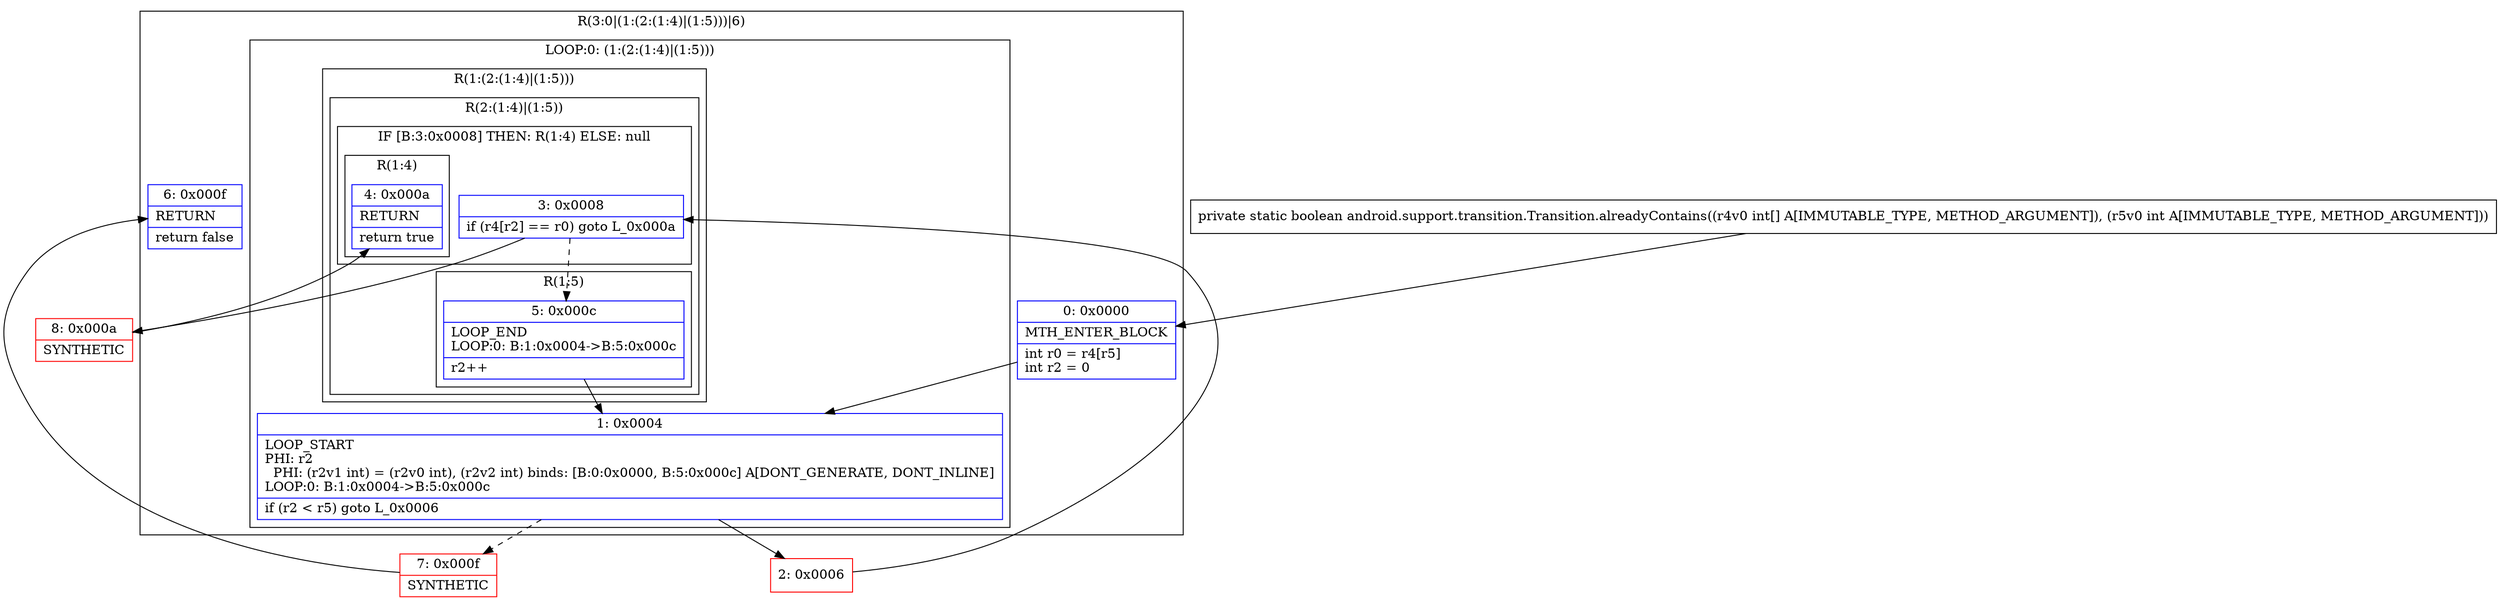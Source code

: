 digraph "CFG forandroid.support.transition.Transition.alreadyContains([II)Z" {
subgraph cluster_Region_663689020 {
label = "R(3:0|(1:(2:(1:4)|(1:5)))|6)";
node [shape=record,color=blue];
Node_0 [shape=record,label="{0\:\ 0x0000|MTH_ENTER_BLOCK\l|int r0 = r4[r5]\lint r2 = 0\l}"];
subgraph cluster_LoopRegion_427561733 {
label = "LOOP:0: (1:(2:(1:4)|(1:5)))";
node [shape=record,color=blue];
Node_1 [shape=record,label="{1\:\ 0x0004|LOOP_START\lPHI: r2 \l  PHI: (r2v1 int) = (r2v0 int), (r2v2 int) binds: [B:0:0x0000, B:5:0x000c] A[DONT_GENERATE, DONT_INLINE]\lLOOP:0: B:1:0x0004\-\>B:5:0x000c\l|if (r2 \< r5) goto L_0x0006\l}"];
subgraph cluster_Region_207868201 {
label = "R(1:(2:(1:4)|(1:5)))";
node [shape=record,color=blue];
subgraph cluster_Region_458076020 {
label = "R(2:(1:4)|(1:5))";
node [shape=record,color=blue];
subgraph cluster_IfRegion_1300388577 {
label = "IF [B:3:0x0008] THEN: R(1:4) ELSE: null";
node [shape=record,color=blue];
Node_3 [shape=record,label="{3\:\ 0x0008|if (r4[r2] == r0) goto L_0x000a\l}"];
subgraph cluster_Region_1539980332 {
label = "R(1:4)";
node [shape=record,color=blue];
Node_4 [shape=record,label="{4\:\ 0x000a|RETURN\l|return true\l}"];
}
}
subgraph cluster_Region_357896074 {
label = "R(1:5)";
node [shape=record,color=blue];
Node_5 [shape=record,label="{5\:\ 0x000c|LOOP_END\lLOOP:0: B:1:0x0004\-\>B:5:0x000c\l|r2++\l}"];
}
}
}
}
Node_6 [shape=record,label="{6\:\ 0x000f|RETURN\l|return false\l}"];
}
Node_2 [shape=record,color=red,label="{2\:\ 0x0006}"];
Node_7 [shape=record,color=red,label="{7\:\ 0x000f|SYNTHETIC\l}"];
Node_8 [shape=record,color=red,label="{8\:\ 0x000a|SYNTHETIC\l}"];
MethodNode[shape=record,label="{private static boolean android.support.transition.Transition.alreadyContains((r4v0 int[] A[IMMUTABLE_TYPE, METHOD_ARGUMENT]), (r5v0 int A[IMMUTABLE_TYPE, METHOD_ARGUMENT])) }"];
MethodNode -> Node_0;
Node_0 -> Node_1;
Node_1 -> Node_2;
Node_1 -> Node_7[style=dashed];
Node_3 -> Node_5[style=dashed];
Node_3 -> Node_8;
Node_5 -> Node_1;
Node_2 -> Node_3;
Node_7 -> Node_6;
Node_8 -> Node_4;
}

